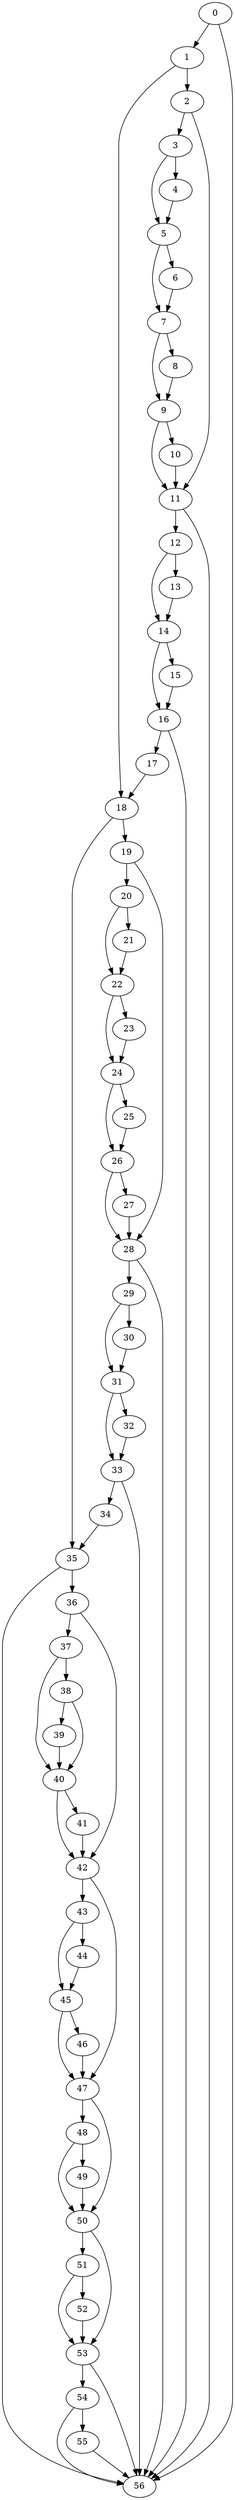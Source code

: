 digraph {
	0
	1
	2
	3
	4
	5
	6
	7
	8
	9
	10
	11
	12
	13
	14
	15
	16
	17
	18
	19
	20
	21
	22
	23
	24
	25
	26
	27
	28
	29
	30
	31
	32
	33
	34
	35
	36
	37
	38
	39
	40
	41
	42
	43
	44
	45
	46
	47
	48
	49
	50
	51
	52
	53
	54
	55
	56
	3 -> 4
	19 -> 28
	26 -> 28
	27 -> 28
	36 -> 37
	7 -> 8
	19 -> 20
	22 -> 23
	54 -> 55
	5 -> 6
	31 -> 32
	47 -> 48
	51 -> 52
	42 -> 47
	45 -> 47
	46 -> 47
	1 -> 18
	17 -> 18
	38 -> 39
	24 -> 26
	25 -> 26
	37 -> 40
	38 -> 40
	39 -> 40
	40 -> 41
	28 -> 29
	29 -> 30
	43 -> 44
	1 -> 2
	14 -> 15
	16 -> 17
	26 -> 27
	35 -> 36
	3 -> 5
	4 -> 5
	7 -> 9
	8 -> 9
	20 -> 21
	18 -> 35
	34 -> 35
	9 -> 10
	50 -> 53
	51 -> 53
	52 -> 53
	2 -> 11
	9 -> 11
	10 -> 11
	12 -> 13
	29 -> 31
	30 -> 31
	45 -> 46
	0 -> 1
	2 -> 3
	18 -> 19
	50 -> 51
	36 -> 42
	40 -> 42
	41 -> 42
	20 -> 22
	21 -> 22
	37 -> 38
	24 -> 25
	42 -> 43
	43 -> 45
	44 -> 45
	48 -> 50
	49 -> 50
	47 -> 50
	48 -> 49
	5 -> 7
	6 -> 7
	11 -> 12
	13 -> 14
	12 -> 14
	14 -> 16
	15 -> 16
	22 -> 24
	23 -> 24
	53 -> 54
	16 -> 56
	35 -> 56
	53 -> 56
	55 -> 56
	0 -> 56
	28 -> 56
	33 -> 56
	54 -> 56
	11 -> 56
	32 -> 33
	31 -> 33
	33 -> 34
}
